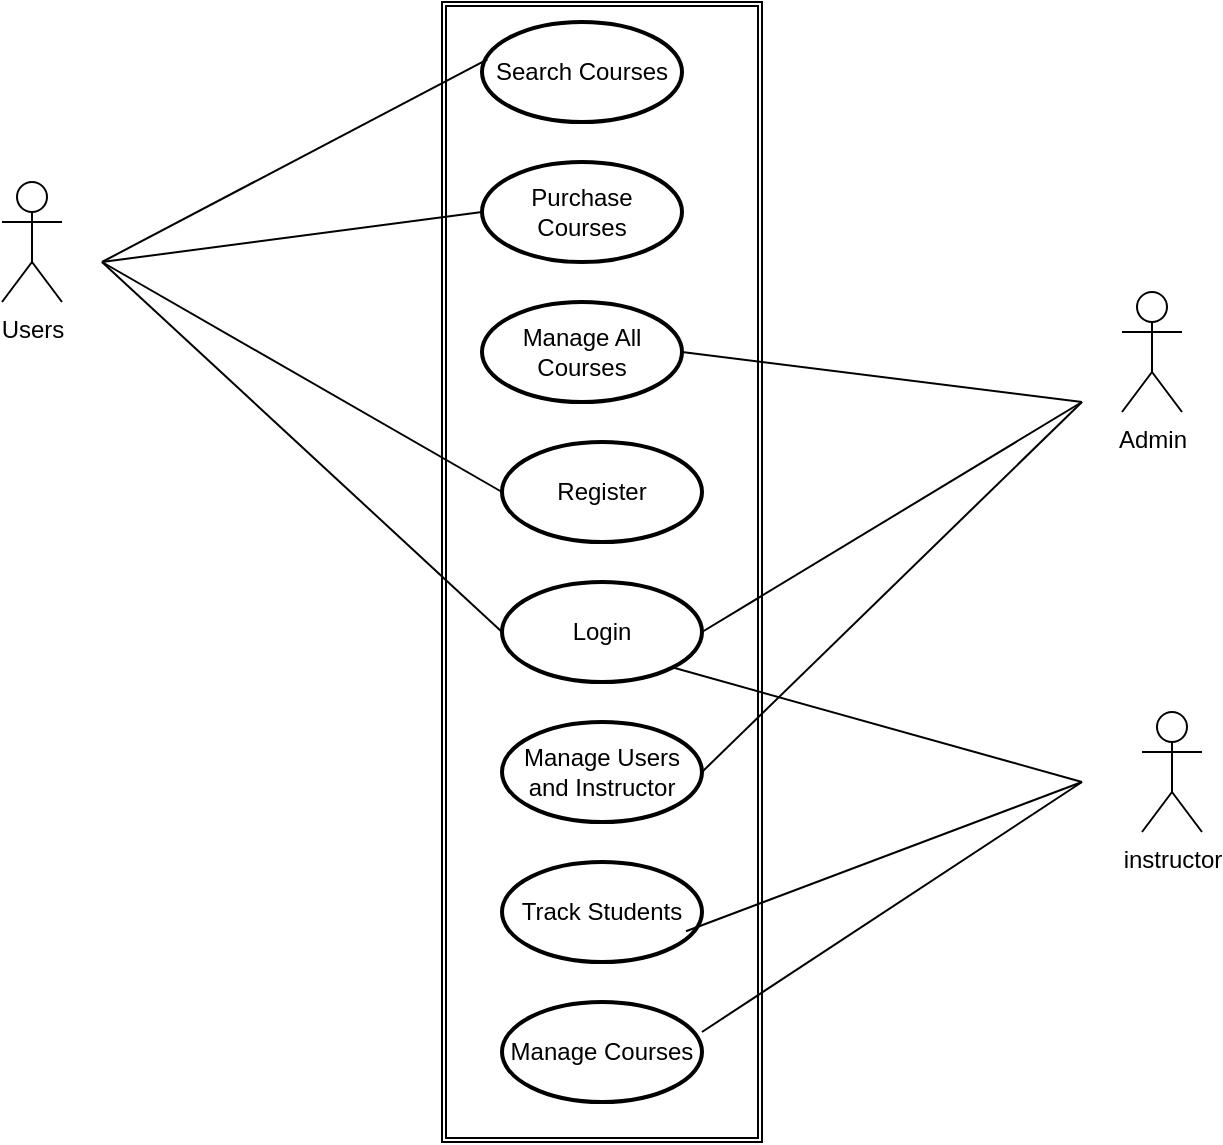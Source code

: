<mxfile version="26.1.0">
  <diagram name="Page-1" id="H_Fr_rrgj1yCCLdiTLgQ">
    <mxGraphModel dx="794" dy="454" grid="1" gridSize="10" guides="1" tooltips="1" connect="1" arrows="1" fold="1" page="1" pageScale="1" pageWidth="1100" pageHeight="850" math="0" shadow="0">
      <root>
        <mxCell id="0" />
        <mxCell id="1" parent="0" />
        <mxCell id="oAT89WL-cu1FiR2mGGu1-3" value="" style="shape=ext;double=1;rounded=0;whiteSpace=wrap;html=1;" vertex="1" parent="1">
          <mxGeometry x="300" y="80" width="160" height="570" as="geometry" />
        </mxCell>
        <mxCell id="oAT89WL-cu1FiR2mGGu1-4" value="Search Courses" style="strokeWidth=2;html=1;shape=mxgraph.flowchart.start_1;whiteSpace=wrap;" vertex="1" parent="1">
          <mxGeometry x="320" y="90" width="100" height="50" as="geometry" />
        </mxCell>
        <mxCell id="oAT89WL-cu1FiR2mGGu1-5" value="Purchase Courses" style="strokeWidth=2;html=1;shape=mxgraph.flowchart.start_1;whiteSpace=wrap;" vertex="1" parent="1">
          <mxGeometry x="320" y="160" width="100" height="50" as="geometry" />
        </mxCell>
        <mxCell id="oAT89WL-cu1FiR2mGGu1-6" value="Manage All Courses" style="strokeWidth=2;html=1;shape=mxgraph.flowchart.start_1;whiteSpace=wrap;" vertex="1" parent="1">
          <mxGeometry x="320" y="230" width="100" height="50" as="geometry" />
        </mxCell>
        <mxCell id="oAT89WL-cu1FiR2mGGu1-7" value="Register" style="strokeWidth=2;html=1;shape=mxgraph.flowchart.start_1;whiteSpace=wrap;" vertex="1" parent="1">
          <mxGeometry x="330" y="300" width="100" height="50" as="geometry" />
        </mxCell>
        <mxCell id="oAT89WL-cu1FiR2mGGu1-8" value="Login" style="strokeWidth=2;html=1;shape=mxgraph.flowchart.start_1;whiteSpace=wrap;" vertex="1" parent="1">
          <mxGeometry x="330" y="370" width="100" height="50" as="geometry" />
        </mxCell>
        <mxCell id="oAT89WL-cu1FiR2mGGu1-9" value="Manage Users and Instructor" style="strokeWidth=2;html=1;shape=mxgraph.flowchart.start_1;whiteSpace=wrap;" vertex="1" parent="1">
          <mxGeometry x="330" y="440" width="100" height="50" as="geometry" />
        </mxCell>
        <mxCell id="oAT89WL-cu1FiR2mGGu1-10" value="Track Students" style="strokeWidth=2;html=1;shape=mxgraph.flowchart.start_1;whiteSpace=wrap;" vertex="1" parent="1">
          <mxGeometry x="330" y="510" width="100" height="50" as="geometry" />
        </mxCell>
        <mxCell id="oAT89WL-cu1FiR2mGGu1-11" value="Users" style="shape=umlActor;verticalLabelPosition=bottom;verticalAlign=top;html=1;outlineConnect=0;" vertex="1" parent="1">
          <mxGeometry x="80" y="170" width="30" height="60" as="geometry" />
        </mxCell>
        <mxCell id="oAT89WL-cu1FiR2mGGu1-14" value="" style="endArrow=none;html=1;rounded=0;entryX=0.027;entryY=0.373;entryDx=0;entryDy=0;entryPerimeter=0;" edge="1" parent="1" target="oAT89WL-cu1FiR2mGGu1-4">
          <mxGeometry width="50" height="50" relative="1" as="geometry">
            <mxPoint x="130" y="210" as="sourcePoint" />
            <mxPoint x="180" y="160" as="targetPoint" />
          </mxGeometry>
        </mxCell>
        <mxCell id="oAT89WL-cu1FiR2mGGu1-16" value="" style="endArrow=none;html=1;rounded=0;entryX=0;entryY=0.5;entryDx=0;entryDy=0;entryPerimeter=0;" edge="1" parent="1" target="oAT89WL-cu1FiR2mGGu1-5">
          <mxGeometry width="50" height="50" relative="1" as="geometry">
            <mxPoint x="130" y="210" as="sourcePoint" />
            <mxPoint x="330" y="119" as="targetPoint" />
          </mxGeometry>
        </mxCell>
        <mxCell id="oAT89WL-cu1FiR2mGGu1-18" value="" style="endArrow=none;html=1;rounded=0;entryX=0;entryY=0.5;entryDx=0;entryDy=0;entryPerimeter=0;" edge="1" parent="1" target="oAT89WL-cu1FiR2mGGu1-7">
          <mxGeometry width="50" height="50" relative="1" as="geometry">
            <mxPoint x="130" y="210" as="sourcePoint" />
            <mxPoint x="310" y="265" as="targetPoint" />
          </mxGeometry>
        </mxCell>
        <mxCell id="oAT89WL-cu1FiR2mGGu1-19" value="" style="endArrow=none;html=1;rounded=0;entryX=0;entryY=0.5;entryDx=0;entryDy=0;entryPerimeter=0;" edge="1" parent="1" target="oAT89WL-cu1FiR2mGGu1-8">
          <mxGeometry width="50" height="50" relative="1" as="geometry">
            <mxPoint x="130" y="210" as="sourcePoint" />
            <mxPoint x="310" y="345" as="targetPoint" />
          </mxGeometry>
        </mxCell>
        <mxCell id="oAT89WL-cu1FiR2mGGu1-20" value="Admin" style="shape=umlActor;verticalLabelPosition=bottom;verticalAlign=top;html=1;outlineConnect=0;" vertex="1" parent="1">
          <mxGeometry x="640" y="225" width="30" height="60" as="geometry" />
        </mxCell>
        <mxCell id="oAT89WL-cu1FiR2mGGu1-24" value="" style="endArrow=none;html=1;rounded=0;exitX=1;exitY=0.5;exitDx=0;exitDy=0;exitPerimeter=0;" edge="1" parent="1" source="oAT89WL-cu1FiR2mGGu1-6">
          <mxGeometry width="50" height="50" relative="1" as="geometry">
            <mxPoint x="560" y="260" as="sourcePoint" />
            <mxPoint x="620" y="280" as="targetPoint" />
          </mxGeometry>
        </mxCell>
        <mxCell id="oAT89WL-cu1FiR2mGGu1-25" value="" style="endArrow=none;html=1;rounded=0;exitX=1;exitY=0.5;exitDx=0;exitDy=0;exitPerimeter=0;" edge="1" parent="1" source="oAT89WL-cu1FiR2mGGu1-9">
          <mxGeometry width="50" height="50" relative="1" as="geometry">
            <mxPoint x="420" y="265" as="sourcePoint" />
            <mxPoint x="620" y="280" as="targetPoint" />
          </mxGeometry>
        </mxCell>
        <mxCell id="oAT89WL-cu1FiR2mGGu1-26" value="instructor" style="shape=umlActor;verticalLabelPosition=bottom;verticalAlign=top;html=1;outlineConnect=0;" vertex="1" parent="1">
          <mxGeometry x="650" y="435" width="30" height="60" as="geometry" />
        </mxCell>
        <mxCell id="oAT89WL-cu1FiR2mGGu1-29" value="" style="endArrow=none;html=1;rounded=0;exitX=1;exitY=0.5;exitDx=0;exitDy=0;exitPerimeter=0;" edge="1" parent="1" source="oAT89WL-cu1FiR2mGGu1-8">
          <mxGeometry width="50" height="50" relative="1" as="geometry">
            <mxPoint x="440" y="415" as="sourcePoint" />
            <mxPoint x="620" y="280" as="targetPoint" />
          </mxGeometry>
        </mxCell>
        <mxCell id="oAT89WL-cu1FiR2mGGu1-30" value="" style="endArrow=none;html=1;rounded=0;exitX=0.855;exitY=0.855;exitDx=0;exitDy=0;exitPerimeter=0;" edge="1" parent="1" source="oAT89WL-cu1FiR2mGGu1-8">
          <mxGeometry width="50" height="50" relative="1" as="geometry">
            <mxPoint x="470" y="510" as="sourcePoint" />
            <mxPoint x="620" y="470" as="targetPoint" />
          </mxGeometry>
        </mxCell>
        <mxCell id="oAT89WL-cu1FiR2mGGu1-31" value="" style="endArrow=none;html=1;rounded=0;exitX=0.92;exitY=0.693;exitDx=0;exitDy=0;exitPerimeter=0;" edge="1" parent="1" source="oAT89WL-cu1FiR2mGGu1-10">
          <mxGeometry width="50" height="50" relative="1" as="geometry">
            <mxPoint x="436" y="453" as="sourcePoint" />
            <mxPoint x="620" y="470" as="targetPoint" />
          </mxGeometry>
        </mxCell>
        <mxCell id="oAT89WL-cu1FiR2mGGu1-35" value="Manage Courses" style="strokeWidth=2;html=1;shape=mxgraph.flowchart.start_1;whiteSpace=wrap;" vertex="1" parent="1">
          <mxGeometry x="330" y="580" width="100" height="50" as="geometry" />
        </mxCell>
        <mxCell id="oAT89WL-cu1FiR2mGGu1-36" value="" style="endArrow=none;html=1;rounded=0;exitX=0.92;exitY=0.693;exitDx=0;exitDy=0;exitPerimeter=0;" edge="1" parent="1">
          <mxGeometry width="50" height="50" relative="1" as="geometry">
            <mxPoint x="430" y="595" as="sourcePoint" />
            <mxPoint x="620" y="470" as="targetPoint" />
          </mxGeometry>
        </mxCell>
      </root>
    </mxGraphModel>
  </diagram>
</mxfile>
